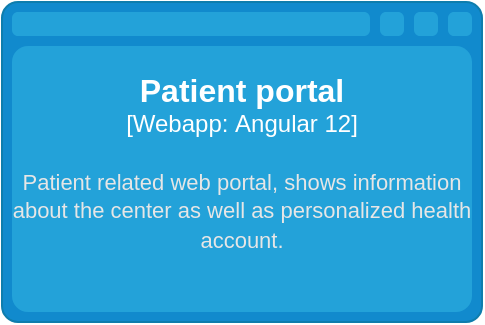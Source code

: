<mxfile version="20.8.16" type="device" pages="5"><diagram id="tviDfpj_dpSu_RRHZnkb" name="C4 Level 3: Component Diagram"><mxGraphModel dx="1139" dy="779" grid="1" gridSize="10" guides="1" tooltips="1" connect="1" arrows="1" fold="1" page="1" pageScale="1" pageWidth="850" pageHeight="1100" math="0" shadow="0"><root><mxCell id="0"/><mxCell id="1" parent="0"/><object placeholders="1" c4Type="Patient portal" c4Container="Webapp" c4Technology="Angular 12" c4Description="Patient related web portal, shows information about the center as well as personalized health account." label="&lt;font style=&quot;font-size: 16px&quot;&gt;&lt;b&gt;%c4Type%&lt;/b&gt;&lt;/font&gt;&lt;div&gt;[%c4Container%:&amp;nbsp;%c4Technology%]&lt;/div&gt;&lt;br&gt;&lt;div&gt;&lt;font style=&quot;font-size: 11px&quot;&gt;&lt;font color=&quot;#E6E6E6&quot;&gt;%c4Description%&lt;/font&gt;&lt;/div&gt;" id="6jmxUrVO20hnVXJOymtE-2"><mxCell style="shape=mxgraph.c4.webBrowserContainer2;whiteSpace=wrap;html=1;boundedLbl=1;rounded=0;labelBackgroundColor=none;strokeColor=#118ACD;fillColor=#23A2D9;strokeColor=#118ACD;strokeColor2=#0E7DAD;fontSize=12;fontColor=#ffffff;align=center;metaEdit=1;points=[[0.5,0,0],[1,0.25,0],[1,0.5,0],[1,0.75,0],[0.5,1,0],[0,0.75,0],[0,0.5,0],[0,0.25,0]];resizable=0;" vertex="1" parent="1"><mxGeometry x="200" y="70" width="240" height="160" as="geometry"/></mxCell></object></root></mxGraphModel></diagram><diagram id="4aSbB9hG6rSQGr8LpNBt" name="Appointment UCD"><mxGraphModel dx="1139" dy="779" grid="1" gridSize="10" guides="1" tooltips="1" connect="1" arrows="1" fold="1" page="1" pageScale="1" pageWidth="850" pageHeight="1100" math="0" shadow="0"><root><mxCell id="0"/><mxCell id="1" parent="0"/></root></mxGraphModel></diagram><diagram id="wrPiZ4xowm7lLn4FebgP" name="Information Architecture"><mxGraphModel dx="666" dy="445" grid="1" gridSize="10" guides="1" tooltips="1" connect="1" arrows="1" fold="1" page="1" pageScale="1" pageWidth="850" pageHeight="1100" math="0" shadow="0"><root><mxCell id="0"/><mxCell id="1" parent="0"/><mxCell id="m5UNZogQfYX33ZBYEw4T-5" value="" style="edgeStyle=orthogonalEdgeStyle;rounded=0;orthogonalLoop=1;jettySize=auto;html=1;" edge="1" parent="1" source="m5UNZogQfYX33ZBYEw4T-2" target="m5UNZogQfYX33ZBYEw4T-4"><mxGeometry relative="1" as="geometry"/></mxCell><mxCell id="m5UNZogQfYX33ZBYEw4T-2" value="Login" style="strokeWidth=1;shadow=0;dashed=0;align=center;html=1;shape=mxgraph.mockup.text.stickyNote2;fontColor=#666666;mainText=;fontSize=17;whiteSpace=wrap;fillColor=#ffffcc;strokeColor=#F62E00;" vertex="1" parent="1"><mxGeometry x="340" y="60" width="120" height="120" as="geometry"/></mxCell><mxCell id="m5UNZogQfYX33ZBYEw4T-4" value="Appointments" style="strokeWidth=1;shadow=0;dashed=0;align=center;html=1;shape=mxgraph.mockup.text.stickyNote2;fontColor=#666666;mainText=;fontSize=17;whiteSpace=wrap;fillColor=#ffffcc;strokeColor=#F62E00;" vertex="1" parent="1"><mxGeometry x="210" y="300" width="120" height="120" as="geometry"/></mxCell></root></mxGraphModel></diagram><diagram id="XE4f8BPSMgwx4hMN8KO5" name="Pharmacy-UCD"><mxGraphModel dx="1108" dy="779" grid="1" gridSize="10" guides="1" tooltips="1" connect="1" arrows="1" fold="1" page="1" pageScale="1" pageWidth="850" pageHeight="1100" math="0" shadow="0"><root><mxCell id="0"/><mxCell id="1" parent="0"/><mxCell id="h9ljBrXWwgNMVDJPx6cP-5" value="" style="rounded=0;whiteSpace=wrap;html=1;fillColor=none;" parent="1" vertex="1"><mxGeometry x="110" y="60" width="540" height="540" as="geometry"/></mxCell><mxCell id="d1nXhFyNXqFk33VvNVNJ-1" value="Patient" style="shape=umlActor;html=1;verticalLabelPosition=bottom;verticalAlign=top;align=center;" parent="1" vertex="1"><mxGeometry x="60" y="320" width="30" height="60" as="geometry"/></mxCell><mxCell id="d1nXhFyNXqFk33VvNVNJ-4" value="Nurse" style="shape=umlActor;html=1;verticalLabelPosition=bottom;verticalAlign=top;align=center;" parent="1" vertex="1"><mxGeometry x="60" y="450" width="30" height="60" as="geometry"/></mxCell><mxCell id="d1nXhFyNXqFk33VvNVNJ-5" value="Browse available medicines" style="ellipse;whiteSpace=wrap;html=1;" parent="1" vertex="1"><mxGeometry x="150" y="160" width="140" height="70" as="geometry"/></mxCell><mxCell id="d1nXhFyNXqFk33VvNVNJ-6" value="Search/Filter meds" style="ellipse;whiteSpace=wrap;html=1;" parent="1" vertex="1"><mxGeometry x="370" y="100" width="140" height="70" as="geometry"/></mxCell><mxCell id="d1nXhFyNXqFk33VvNVNJ-7" value="&amp;lt;&amp;lt;extend&amp;gt;&amp;gt;" style="edgeStyle=none;html=1;startArrow=open;endArrow=none;startSize=12;verticalAlign=bottom;dashed=1;labelBackgroundColor=none;rounded=0;exitX=1;exitY=0.5;exitDx=0;exitDy=0;" parent="1" source="d1nXhFyNXqFk33VvNVNJ-5" target="d1nXhFyNXqFk33VvNVNJ-6" edge="1"><mxGeometry width="160" relative="1" as="geometry"><mxPoint x="330" y="330" as="sourcePoint"/><mxPoint x="490" y="330" as="targetPoint"/></mxGeometry></mxCell><mxCell id="HXFFF6p_XMbrE0vqZu9p-1" value="" style="edgeStyle=orthogonalEdgeStyle;rounded=0;orthogonalLoop=1;jettySize=auto;html=1;" edge="1" parent="1" source="d1nXhFyNXqFk33VvNVNJ-8" target="d1nXhFyNXqFk33VvNVNJ-5"><mxGeometry relative="1" as="geometry"/></mxCell><mxCell id="d1nXhFyNXqFk33VvNVNJ-8" value="Bookmark a medicine" style="ellipse;whiteSpace=wrap;html=1;" parent="1" vertex="1"><mxGeometry x="150" y="260" width="140" height="70" as="geometry"/></mxCell><mxCell id="d1nXhFyNXqFk33VvNVNJ-9" value="Manage inventory" style="ellipse;whiteSpace=wrap;html=1;" parent="1" vertex="1"><mxGeometry x="150" y="445" width="140" height="70" as="geometry"/></mxCell><mxCell id="d1nXhFyNXqFk33VvNVNJ-10" value="Insert new type of medicine" style="ellipse;whiteSpace=wrap;html=1;" parent="1" vertex="1"><mxGeometry x="370" y="392" width="140" height="70" as="geometry"/></mxCell><mxCell id="d1nXhFyNXqFk33VvNVNJ-12" value="&lt;p style=&quot;margin:0px;margin-top:4px;text-align:center;&quot;&gt;&amp;lt;&amp;lt;actor&amp;gt;&amp;gt;&lt;br&gt;&lt;b&gt;Med info API&lt;/b&gt;&lt;/p&gt;" style="shape=rect;html=1;overflow=fill;html=1;whiteSpace=wrap;align=center;" parent="1" vertex="1"><mxGeometry x="670" y="405" width="80" height="40" as="geometry"/></mxCell><mxCell id="HXFFF6p_XMbrE0vqZu9p-2" value="" style="edgeStyle=orthogonalEdgeStyle;rounded=0;orthogonalLoop=1;jettySize=auto;html=1;" edge="1" parent="1" source="d1nXhFyNXqFk33VvNVNJ-13" target="d1nXhFyNXqFk33VvNVNJ-10"><mxGeometry relative="1" as="geometry"/></mxCell><mxCell id="d1nXhFyNXqFk33VvNVNJ-13" value="Check quantity" style="ellipse;whiteSpace=wrap;html=1;" parent="1" vertex="1"><mxGeometry x="370" y="510" width="140" height="70" as="geometry"/></mxCell><mxCell id="h9ljBrXWwgNMVDJPx6cP-2" value="" style="edgeStyle=none;html=1;endArrow=block;endFill=0;endSize=12;verticalAlign=bottom;rounded=0;" parent="1" source="d1nXhFyNXqFk33VvNVNJ-10" target="d1nXhFyNXqFk33VvNVNJ-9" edge="1"><mxGeometry width="160" relative="1" as="geometry"><mxPoint x="360" y="420" as="sourcePoint"/><mxPoint x="440" y="400" as="targetPoint"/></mxGeometry></mxCell><mxCell id="h9ljBrXWwgNMVDJPx6cP-3" value="" style="edgeStyle=none;html=1;endArrow=block;endFill=0;endSize=12;verticalAlign=bottom;rounded=0;exitX=0;exitY=0.5;exitDx=0;exitDy=0;entryX=1;entryY=0.629;entryDx=0;entryDy=0;entryPerimeter=0;" parent="1" source="d1nXhFyNXqFk33VvNVNJ-13" target="d1nXhFyNXqFk33VvNVNJ-9" edge="1"><mxGeometry width="160" relative="1" as="geometry"><mxPoint x="280" y="670" as="sourcePoint"/><mxPoint x="440" y="670" as="targetPoint"/></mxGeometry></mxCell><mxCell id="h9ljBrXWwgNMVDJPx6cP-4" value="" style="edgeStyle=none;html=1;endArrow=none;verticalAlign=bottom;rounded=0;" parent="1" source="d1nXhFyNXqFk33VvNVNJ-10" edge="1"><mxGeometry width="160" relative="1" as="geometry"><mxPoint x="510" y="427" as="sourcePoint"/><mxPoint x="670" y="427" as="targetPoint"/></mxGeometry></mxCell><mxCell id="h9ljBrXWwgNMVDJPx6cP-6" value="Guest" style="shape=umlActor;html=1;verticalLabelPosition=bottom;verticalAlign=top;align=center;" parent="1" vertex="1"><mxGeometry x="60" y="200" width="30" height="60" as="geometry"/></mxCell><mxCell id="h9ljBrXWwgNMVDJPx6cP-9" value="" style="edgeStyle=none;html=1;endArrow=none;verticalAlign=bottom;rounded=0;exitX=0.457;exitY=0.34;exitDx=0;exitDy=0;exitPerimeter=0;entryX=0;entryY=0.5;entryDx=0;entryDy=0;" parent="1" source="h9ljBrXWwgNMVDJPx6cP-6" target="d1nXhFyNXqFk33VvNVNJ-5" edge="1"><mxGeometry width="160" relative="1" as="geometry"><mxPoint x="70" y="270" as="sourcePoint"/><mxPoint x="230" y="270" as="targetPoint"/></mxGeometry></mxCell><mxCell id="h9ljBrXWwgNMVDJPx6cP-10" value="" style="edgeStyle=none;html=1;endArrow=none;verticalAlign=bottom;rounded=0;exitX=0.584;exitY=0.293;exitDx=0;exitDy=0;exitPerimeter=0;" parent="1" source="d1nXhFyNXqFk33VvNVNJ-1" target="d1nXhFyNXqFk33VvNVNJ-8" edge="1"><mxGeometry width="160" relative="1" as="geometry"><mxPoint x="70" y="350" as="sourcePoint"/><mxPoint x="230" y="350" as="targetPoint"/></mxGeometry></mxCell><mxCell id="h9ljBrXWwgNMVDJPx6cP-11" value="" style="edgeStyle=none;html=1;endArrow=none;verticalAlign=bottom;rounded=0;exitX=0.489;exitY=0.277;exitDx=0;exitDy=0;exitPerimeter=0;" parent="1" source="d1nXhFyNXqFk33VvNVNJ-4" target="d1nXhFyNXqFk33VvNVNJ-9" edge="1"><mxGeometry width="160" relative="1" as="geometry"><mxPoint x="60" y="470" as="sourcePoint"/><mxPoint x="220" y="470" as="targetPoint"/></mxGeometry></mxCell><mxCell id="h9ljBrXWwgNMVDJPx6cP-12" value="" style="edgeStyle=none;html=1;endArrow=block;endFill=0;endSize=12;verticalAlign=bottom;rounded=0;exitX=0.25;exitY=0.1;exitDx=0;exitDy=0;exitPerimeter=0;" parent="1" source="d1nXhFyNXqFk33VvNVNJ-1" target="h9ljBrXWwgNMVDJPx6cP-6" edge="1"><mxGeometry width="160" relative="1" as="geometry"><mxPoint x="-20" y="360" as="sourcePoint"/><mxPoint x="140" y="360" as="targetPoint"/></mxGeometry></mxCell><mxCell id="HXFFF6p_XMbrE0vqZu9p-3" value="Authenticate" style="ellipse;whiteSpace=wrap;html=1;" vertex="1" parent="1"><mxGeometry x="340" y="260" width="140" height="70" as="geometry"/></mxCell><mxCell id="HXFFF6p_XMbrE0vqZu9p-4" value="&lt;p style=&quot;margin:0px;margin-top:4px;text-align:center;&quot;&gt;&amp;lt;&amp;lt;actor&amp;gt;&amp;gt;&lt;br&gt;&lt;b&gt;Firebase&lt;/b&gt;&lt;/p&gt;" style="shape=rect;html=1;overflow=fill;html=1;whiteSpace=wrap;align=center;" vertex="1" parent="1"><mxGeometry x="670" y="275" width="80" height="40" as="geometry"/></mxCell><mxCell id="HXFFF6p_XMbrE0vqZu9p-5" value="" style="edgeStyle=none;html=1;endArrow=none;verticalAlign=bottom;rounded=0;exitX=1;exitY=0.5;exitDx=0;exitDy=0;" edge="1" parent="1" source="HXFFF6p_XMbrE0vqZu9p-3" target="HXFFF6p_XMbrE0vqZu9p-4"><mxGeometry width="160" relative="1" as="geometry"><mxPoint x="470" y="310" as="sourcePoint"/><mxPoint x="630" y="310" as="targetPoint"/></mxGeometry></mxCell><mxCell id="HXFFF6p_XMbrE0vqZu9p-6" value="&amp;lt;&amp;lt;include&amp;gt;&amp;gt;" style="edgeStyle=none;html=1;endArrow=open;verticalAlign=bottom;dashed=1;labelBackgroundColor=none;rounded=0;exitX=1;exitY=0.5;exitDx=0;exitDy=0;" edge="1" parent="1" source="d1nXhFyNXqFk33VvNVNJ-8" target="HXFFF6p_XMbrE0vqZu9p-3"><mxGeometry width="160" relative="1" as="geometry"><mxPoint x="260" y="390" as="sourcePoint"/><mxPoint x="420" y="390" as="targetPoint"/></mxGeometry></mxCell></root></mxGraphModel></diagram><diagram id="_UCQGVwnvw-e7WP9r-W6" name="Pharmacy-Sequence diagram"><mxGraphModel dx="888" dy="649" grid="1" gridSize="10" guides="1" tooltips="1" connect="1" arrows="1" fold="1" page="1" pageScale="1" pageWidth="850" pageHeight="1100" math="0" shadow="0"><root><mxCell id="0"/><mxCell id="1" parent="0"/><mxCell id="4NukWYyVWjfE98gleb1O-16" value=":Nurse" style="shape=umlLifeline;perimeter=lifelinePerimeter;whiteSpace=wrap;html=1;container=1;collapsible=0;recursiveResize=0;outlineConnect=0;" vertex="1" parent="1"><mxGeometry x="170" y="490" width="100" height="300" as="geometry"/></mxCell><mxCell id="4NukWYyVWjfE98gleb1O-17" value="Lifeline1" style="shape=umlLifeline;perimeter=lifelinePerimeter;whiteSpace=wrap;html=1;container=1;collapsible=0;recursiveResize=0;outlineConnect=0;" vertex="1" parent="1"><mxGeometry x="510" y="500" width="100" height="300" as="geometry"/></mxCell><mxCell id="4NukWYyVWjfE98gleb1O-18" value="Lifeline2" style="shape=umlLifeline;perimeter=lifelinePerimeter;whiteSpace=wrap;html=1;container=1;collapsible=0;recursiveResize=0;outlineConnect=0;lifelineDashed=0;" vertex="1" parent="1"><mxGeometry x="630" y="500" width="100" height="300" as="geometry"/></mxCell></root></mxGraphModel></diagram></mxfile>